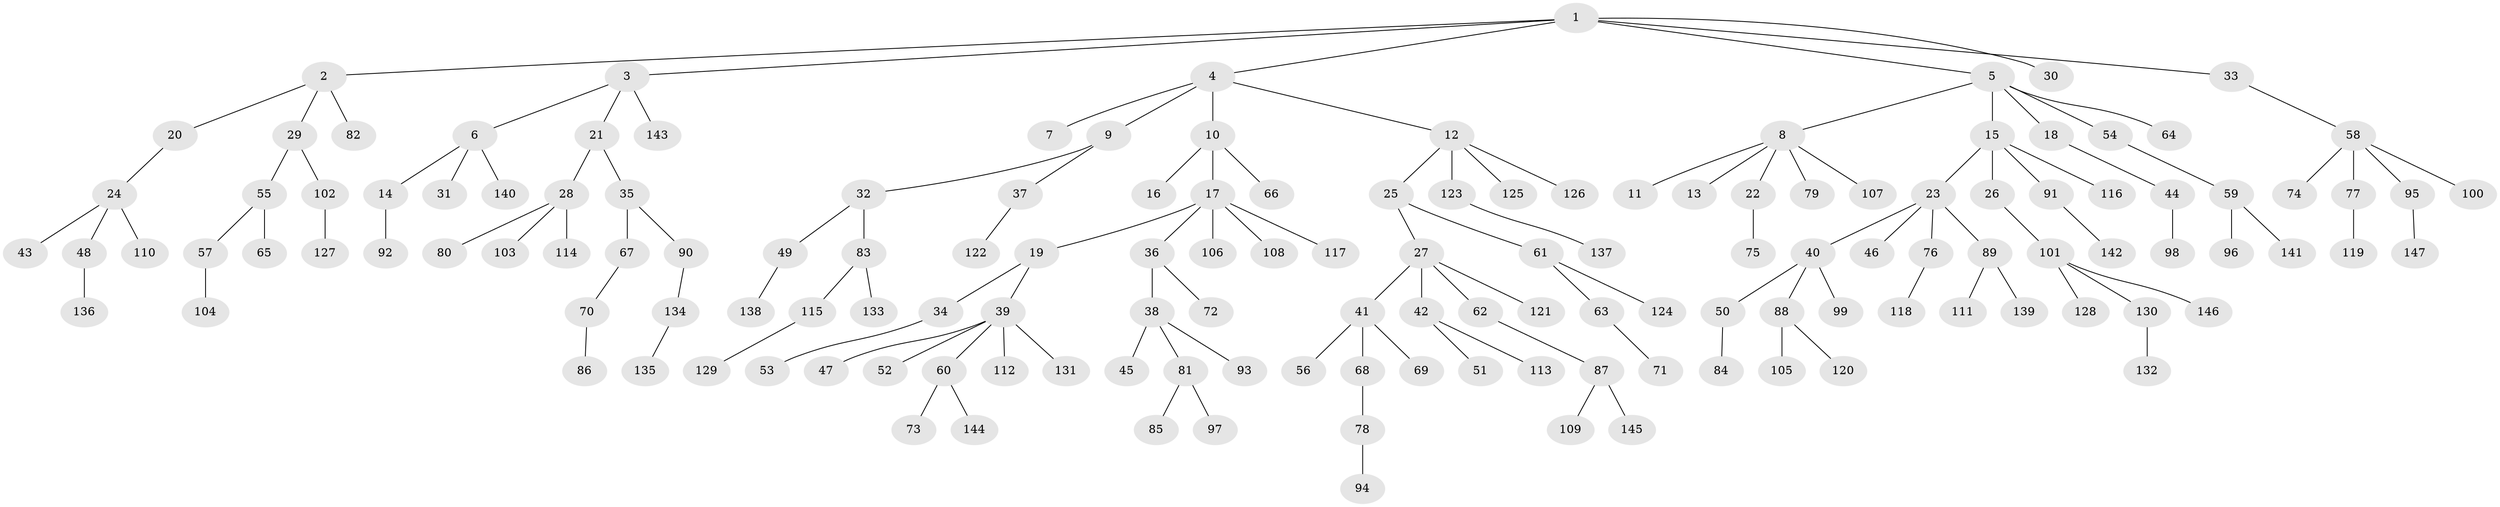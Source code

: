 // coarse degree distribution, {1: 0.6764705882352942, 2: 0.18627450980392157, 4: 0.06862745098039216, 5: 0.0392156862745098, 3: 0.00980392156862745, 24: 0.00980392156862745, 20: 0.00980392156862745}
// Generated by graph-tools (version 1.1) at 2025/57/03/04/25 21:57:02]
// undirected, 147 vertices, 146 edges
graph export_dot {
graph [start="1"]
  node [color=gray90,style=filled];
  1;
  2;
  3;
  4;
  5;
  6;
  7;
  8;
  9;
  10;
  11;
  12;
  13;
  14;
  15;
  16;
  17;
  18;
  19;
  20;
  21;
  22;
  23;
  24;
  25;
  26;
  27;
  28;
  29;
  30;
  31;
  32;
  33;
  34;
  35;
  36;
  37;
  38;
  39;
  40;
  41;
  42;
  43;
  44;
  45;
  46;
  47;
  48;
  49;
  50;
  51;
  52;
  53;
  54;
  55;
  56;
  57;
  58;
  59;
  60;
  61;
  62;
  63;
  64;
  65;
  66;
  67;
  68;
  69;
  70;
  71;
  72;
  73;
  74;
  75;
  76;
  77;
  78;
  79;
  80;
  81;
  82;
  83;
  84;
  85;
  86;
  87;
  88;
  89;
  90;
  91;
  92;
  93;
  94;
  95;
  96;
  97;
  98;
  99;
  100;
  101;
  102;
  103;
  104;
  105;
  106;
  107;
  108;
  109;
  110;
  111;
  112;
  113;
  114;
  115;
  116;
  117;
  118;
  119;
  120;
  121;
  122;
  123;
  124;
  125;
  126;
  127;
  128;
  129;
  130;
  131;
  132;
  133;
  134;
  135;
  136;
  137;
  138;
  139;
  140;
  141;
  142;
  143;
  144;
  145;
  146;
  147;
  1 -- 2;
  1 -- 3;
  1 -- 4;
  1 -- 5;
  1 -- 30;
  1 -- 33;
  2 -- 20;
  2 -- 29;
  2 -- 82;
  3 -- 6;
  3 -- 21;
  3 -- 143;
  4 -- 7;
  4 -- 9;
  4 -- 10;
  4 -- 12;
  5 -- 8;
  5 -- 15;
  5 -- 18;
  5 -- 54;
  5 -- 64;
  6 -- 14;
  6 -- 31;
  6 -- 140;
  8 -- 11;
  8 -- 13;
  8 -- 22;
  8 -- 79;
  8 -- 107;
  9 -- 32;
  9 -- 37;
  10 -- 16;
  10 -- 17;
  10 -- 66;
  12 -- 25;
  12 -- 123;
  12 -- 125;
  12 -- 126;
  14 -- 92;
  15 -- 23;
  15 -- 26;
  15 -- 91;
  15 -- 116;
  17 -- 19;
  17 -- 36;
  17 -- 106;
  17 -- 108;
  17 -- 117;
  18 -- 44;
  19 -- 34;
  19 -- 39;
  20 -- 24;
  21 -- 28;
  21 -- 35;
  22 -- 75;
  23 -- 40;
  23 -- 46;
  23 -- 76;
  23 -- 89;
  24 -- 43;
  24 -- 48;
  24 -- 110;
  25 -- 27;
  25 -- 61;
  26 -- 101;
  27 -- 41;
  27 -- 42;
  27 -- 62;
  27 -- 121;
  28 -- 80;
  28 -- 103;
  28 -- 114;
  29 -- 55;
  29 -- 102;
  32 -- 49;
  32 -- 83;
  33 -- 58;
  34 -- 53;
  35 -- 67;
  35 -- 90;
  36 -- 38;
  36 -- 72;
  37 -- 122;
  38 -- 45;
  38 -- 81;
  38 -- 93;
  39 -- 47;
  39 -- 52;
  39 -- 60;
  39 -- 112;
  39 -- 131;
  40 -- 50;
  40 -- 88;
  40 -- 99;
  41 -- 56;
  41 -- 68;
  41 -- 69;
  42 -- 51;
  42 -- 113;
  44 -- 98;
  48 -- 136;
  49 -- 138;
  50 -- 84;
  54 -- 59;
  55 -- 57;
  55 -- 65;
  57 -- 104;
  58 -- 74;
  58 -- 77;
  58 -- 95;
  58 -- 100;
  59 -- 96;
  59 -- 141;
  60 -- 73;
  60 -- 144;
  61 -- 63;
  61 -- 124;
  62 -- 87;
  63 -- 71;
  67 -- 70;
  68 -- 78;
  70 -- 86;
  76 -- 118;
  77 -- 119;
  78 -- 94;
  81 -- 85;
  81 -- 97;
  83 -- 115;
  83 -- 133;
  87 -- 109;
  87 -- 145;
  88 -- 105;
  88 -- 120;
  89 -- 111;
  89 -- 139;
  90 -- 134;
  91 -- 142;
  95 -- 147;
  101 -- 128;
  101 -- 130;
  101 -- 146;
  102 -- 127;
  115 -- 129;
  123 -- 137;
  130 -- 132;
  134 -- 135;
}
